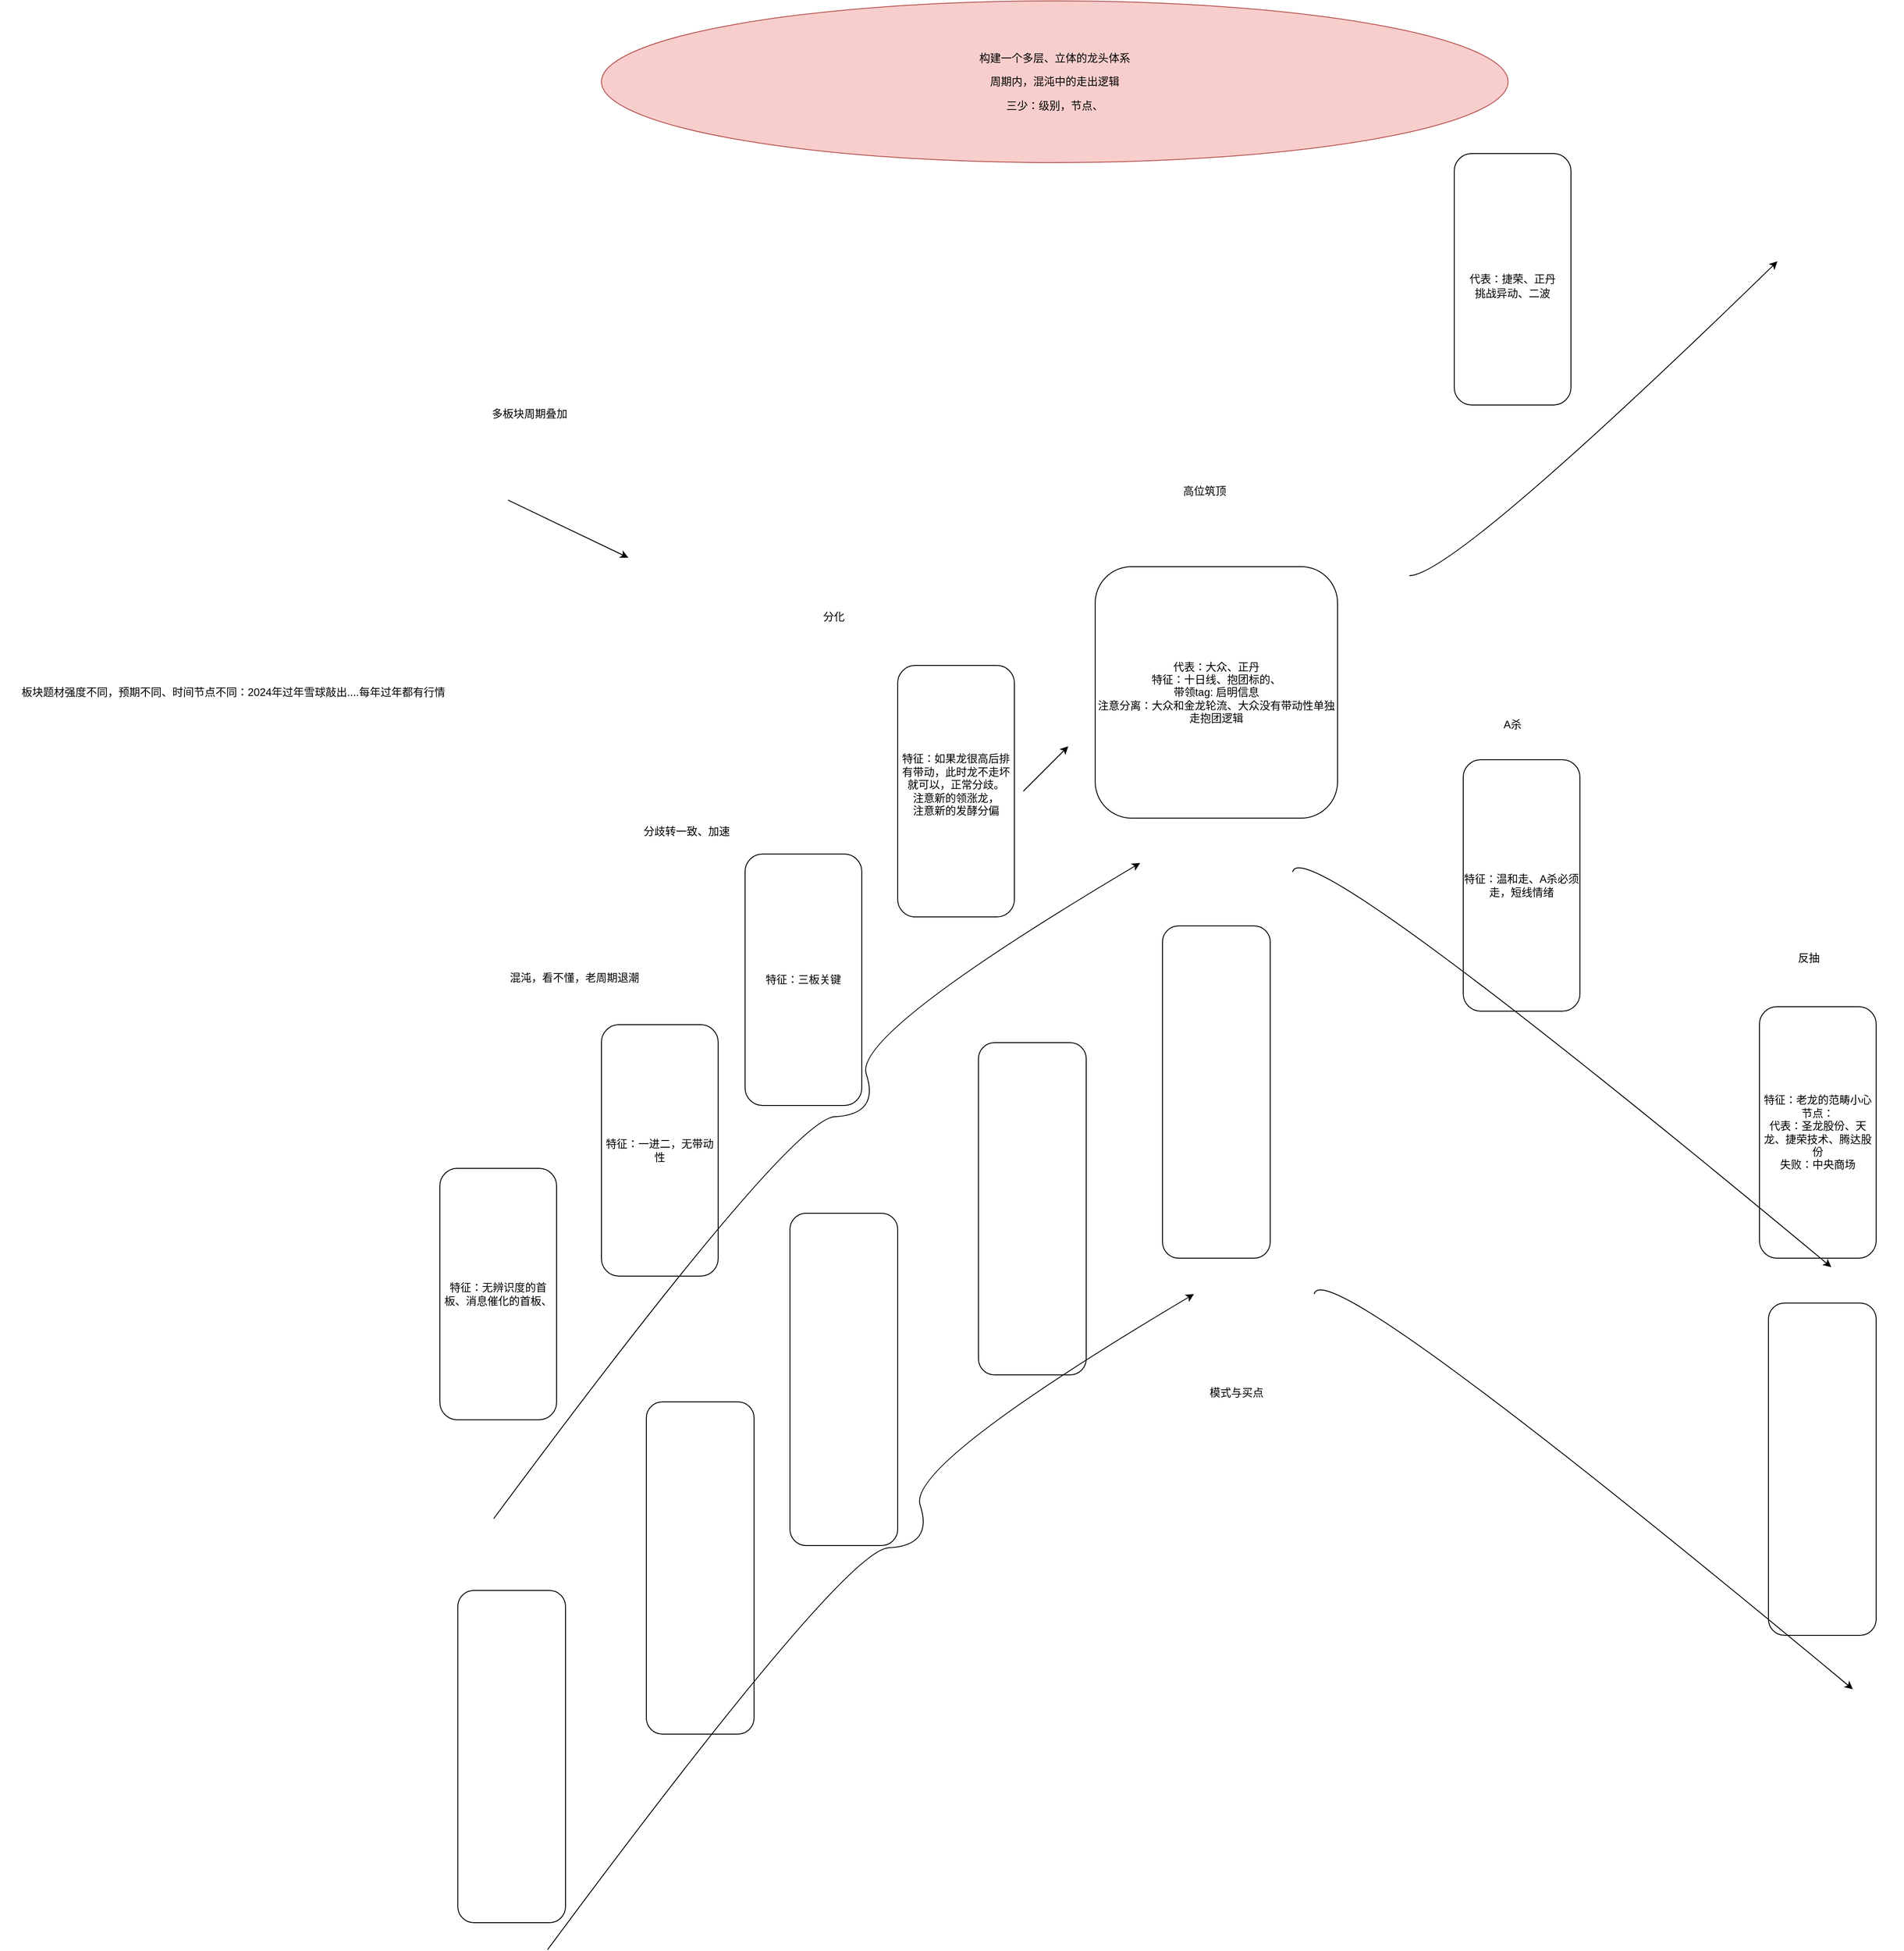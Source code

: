 <mxfile version="24.0.0" type="github">
  <diagram name="第 1 页" id="4kmrlVD3004NO4oH6EjP">
    <mxGraphModel dx="3572" dy="2567" grid="1" gridSize="10" guides="1" tooltips="1" connect="1" arrows="1" fold="1" page="1" pageScale="1" pageWidth="827" pageHeight="1169" math="0" shadow="0">
      <root>
        <mxCell id="0" />
        <mxCell id="1" parent="0" />
        <mxCell id="YwcNQk0zMhC-_pPFWzVF-1" value="特征：无辨识度的首板、消息催化的首板、" style="rounded=1;whiteSpace=wrap;html=1;" vertex="1" parent="1">
          <mxGeometry x="80" y="280" width="130" height="280" as="geometry" />
        </mxCell>
        <mxCell id="YwcNQk0zMhC-_pPFWzVF-2" value="特征：一进二，无带动性" style="rounded=1;whiteSpace=wrap;html=1;" vertex="1" parent="1">
          <mxGeometry x="260" y="120" width="130" height="280" as="geometry" />
        </mxCell>
        <mxCell id="YwcNQk0zMhC-_pPFWzVF-3" value="特征：三板关键" style="rounded=1;whiteSpace=wrap;html=1;" vertex="1" parent="1">
          <mxGeometry x="420" y="-70" width="130" height="280" as="geometry" />
        </mxCell>
        <mxCell id="YwcNQk0zMhC-_pPFWzVF-4" value="代表：大众、正丹&lt;div&gt;特征：十日线、抱团标的、&lt;/div&gt;&lt;div&gt;带领tag: 启明信息&lt;/div&gt;&lt;div&gt;注意分离：大众和金龙轮流、大众没有带动性单独走抱团逻辑&lt;/div&gt;" style="rounded=1;whiteSpace=wrap;html=1;" vertex="1" parent="1">
          <mxGeometry x="810" y="-390" width="270" height="280" as="geometry" />
        </mxCell>
        <mxCell id="YwcNQk0zMhC-_pPFWzVF-5" value="特征：温和走、A杀必须走，短线情绪" style="rounded=1;whiteSpace=wrap;html=1;" vertex="1" parent="1">
          <mxGeometry x="1220" y="-175" width="130" height="280" as="geometry" />
        </mxCell>
        <mxCell id="YwcNQk0zMhC-_pPFWzVF-6" value="混沌，看不懂，老周期退潮" style="text;html=1;align=center;verticalAlign=middle;whiteSpace=wrap;rounded=0;" vertex="1" parent="1">
          <mxGeometry x="90" y="30" width="280" height="75" as="geometry" />
        </mxCell>
        <mxCell id="YwcNQk0zMhC-_pPFWzVF-7" value="分歧转一致、加速" style="text;html=1;align=center;verticalAlign=middle;whiteSpace=wrap;rounded=0;" vertex="1" parent="1">
          <mxGeometry x="250" y="-121" width="210" height="51" as="geometry" />
        </mxCell>
        <mxCell id="YwcNQk0zMhC-_pPFWzVF-8" value="特征：如果龙很高后排有带动，此时龙不走坏就可以，正常分歧。&lt;div&gt;注意新的领涨龙，&lt;/div&gt;&lt;div&gt;注意新的发酵分偏&lt;/div&gt;&lt;div&gt;&lt;br&gt;&lt;/div&gt;" style="rounded=1;whiteSpace=wrap;html=1;" vertex="1" parent="1">
          <mxGeometry x="590" y="-280" width="130" height="280" as="geometry" />
        </mxCell>
        <mxCell id="YwcNQk0zMhC-_pPFWzVF-9" value="分化" style="text;html=1;align=center;verticalAlign=middle;whiteSpace=wrap;rounded=0;" vertex="1" parent="1">
          <mxGeometry x="414" y="-360" width="210" height="51" as="geometry" />
        </mxCell>
        <mxCell id="YwcNQk0zMhC-_pPFWzVF-10" value="高位筑顶" style="text;html=1;align=center;verticalAlign=middle;whiteSpace=wrap;rounded=0;" vertex="1" parent="1">
          <mxGeometry x="827" y="-500" width="210" height="51" as="geometry" />
        </mxCell>
        <mxCell id="YwcNQk0zMhC-_pPFWzVF-11" value="代表：捷荣、正丹" style="rounded=1;whiteSpace=wrap;html=1;" vertex="1" parent="1">
          <mxGeometry x="1210" y="-850" width="130" height="280" as="geometry" />
        </mxCell>
        <mxCell id="YwcNQk0zMhC-_pPFWzVF-12" value="挑战异动、二波" style="text;html=1;align=center;verticalAlign=middle;whiteSpace=wrap;rounded=0;" vertex="1" parent="1">
          <mxGeometry x="1170" y="-720" width="210" height="51" as="geometry" />
        </mxCell>
        <mxCell id="YwcNQk0zMhC-_pPFWzVF-13" value="A杀" style="text;html=1;align=center;verticalAlign=middle;whiteSpace=wrap;rounded=0;" vertex="1" parent="1">
          <mxGeometry x="1170" y="-240" width="210" height="51" as="geometry" />
        </mxCell>
        <mxCell id="YwcNQk0zMhC-_pPFWzVF-14" value="特征：老龙的范畴小心&lt;div&gt;节点：&lt;/div&gt;&lt;div&gt;代表：圣龙股份、天龙、捷荣技术、腾达股份&lt;/div&gt;&lt;div&gt;失败：中央商场&lt;/div&gt;" style="rounded=1;whiteSpace=wrap;html=1;" vertex="1" parent="1">
          <mxGeometry x="1550" y="100" width="130" height="280" as="geometry" />
        </mxCell>
        <mxCell id="YwcNQk0zMhC-_pPFWzVF-15" value="反抽" style="text;html=1;align=center;verticalAlign=middle;whiteSpace=wrap;rounded=0;" vertex="1" parent="1">
          <mxGeometry x="1500" y="20" width="210" height="51" as="geometry" />
        </mxCell>
        <mxCell id="YwcNQk0zMhC-_pPFWzVF-17" value="" style="curved=1;endArrow=classic;html=1;rounded=0;" edge="1" parent="1">
          <mxGeometry width="50" height="50" relative="1" as="geometry">
            <mxPoint x="140" y="670" as="sourcePoint" />
            <mxPoint x="860" y="-60" as="targetPoint" />
            <Array as="points">
              <mxPoint x="470" y="225" />
              <mxPoint x="570" y="220" />
              <mxPoint x="540" y="130" />
            </Array>
          </mxGeometry>
        </mxCell>
        <mxCell id="YwcNQk0zMhC-_pPFWzVF-19" value="" style="curved=1;endArrow=classic;html=1;rounded=0;" edge="1" parent="1">
          <mxGeometry width="50" height="50" relative="1" as="geometry">
            <mxPoint x="1030" y="-50" as="sourcePoint" />
            <mxPoint x="1630" y="390" as="targetPoint" />
            <Array as="points">
              <mxPoint x="1040" y="-100" />
            </Array>
          </mxGeometry>
        </mxCell>
        <mxCell id="YwcNQk0zMhC-_pPFWzVF-20" value="" style="rounded=1;whiteSpace=wrap;html=1;" vertex="1" parent="1">
          <mxGeometry x="100" y="750" width="120" height="370" as="geometry" />
        </mxCell>
        <mxCell id="YwcNQk0zMhC-_pPFWzVF-21" value="" style="rounded=1;whiteSpace=wrap;html=1;" vertex="1" parent="1">
          <mxGeometry x="310" y="540" width="120" height="370" as="geometry" />
        </mxCell>
        <mxCell id="YwcNQk0zMhC-_pPFWzVF-22" value="" style="rounded=1;whiteSpace=wrap;html=1;" vertex="1" parent="1">
          <mxGeometry x="470" y="330" width="120" height="370" as="geometry" />
        </mxCell>
        <mxCell id="YwcNQk0zMhC-_pPFWzVF-23" value="" style="rounded=1;whiteSpace=wrap;html=1;" vertex="1" parent="1">
          <mxGeometry x="680" y="140" width="120" height="370" as="geometry" />
        </mxCell>
        <mxCell id="YwcNQk0zMhC-_pPFWzVF-24" value="" style="rounded=1;whiteSpace=wrap;html=1;" vertex="1" parent="1">
          <mxGeometry x="885" y="10" width="120" height="370" as="geometry" />
        </mxCell>
        <mxCell id="YwcNQk0zMhC-_pPFWzVF-25" value="" style="curved=1;endArrow=classic;html=1;rounded=0;" edge="1" parent="1">
          <mxGeometry width="50" height="50" relative="1" as="geometry">
            <mxPoint x="1160" y="-380" as="sourcePoint" />
            <mxPoint x="1570" y="-730" as="targetPoint" />
            <Array as="points">
              <mxPoint x="1210" y="-380" />
            </Array>
          </mxGeometry>
        </mxCell>
        <mxCell id="YwcNQk0zMhC-_pPFWzVF-26" value="多板块周期叠加" style="text;html=1;align=center;verticalAlign=middle;whiteSpace=wrap;rounded=0;" vertex="1" parent="1">
          <mxGeometry x="-80" y="-650" width="520" height="179" as="geometry" />
        </mxCell>
        <mxCell id="YwcNQk0zMhC-_pPFWzVF-27" value="" style="endArrow=classic;html=1;rounded=0;" edge="1" parent="1">
          <mxGeometry width="50" height="50" relative="1" as="geometry">
            <mxPoint x="730" y="-140" as="sourcePoint" />
            <mxPoint x="780" y="-190" as="targetPoint" />
          </mxGeometry>
        </mxCell>
        <mxCell id="YwcNQk0zMhC-_pPFWzVF-28" value="" style="endArrow=classic;html=1;rounded=0;exitX=0.454;exitY=1.039;exitDx=0;exitDy=0;exitPerimeter=0;" edge="1" parent="1" source="YwcNQk0zMhC-_pPFWzVF-26">
          <mxGeometry width="50" height="50" relative="1" as="geometry">
            <mxPoint x="220" y="-430" as="sourcePoint" />
            <mxPoint x="290" y="-400" as="targetPoint" />
          </mxGeometry>
        </mxCell>
        <mxCell id="YwcNQk0zMhC-_pPFWzVF-29" value="模式与买点" style="text;html=1;align=center;verticalAlign=middle;whiteSpace=wrap;rounded=0;" vertex="1" parent="1">
          <mxGeometry x="885" y="510" width="165" height="40" as="geometry" />
        </mxCell>
        <mxCell id="YwcNQk0zMhC-_pPFWzVF-30" value="" style="rounded=1;whiteSpace=wrap;html=1;" vertex="1" parent="1">
          <mxGeometry x="1560" y="430" width="120" height="370" as="geometry" />
        </mxCell>
        <mxCell id="YwcNQk0zMhC-_pPFWzVF-32" value="" style="curved=1;endArrow=classic;html=1;rounded=0;" edge="1" parent="1">
          <mxGeometry width="50" height="50" relative="1" as="geometry">
            <mxPoint x="200" y="1150" as="sourcePoint" />
            <mxPoint x="920" y="420" as="targetPoint" />
            <Array as="points">
              <mxPoint x="530" y="705" />
              <mxPoint x="630" y="700" />
              <mxPoint x="600" y="610" />
            </Array>
          </mxGeometry>
        </mxCell>
        <mxCell id="YwcNQk0zMhC-_pPFWzVF-33" value="" style="curved=1;endArrow=classic;html=1;rounded=0;" edge="1" parent="1">
          <mxGeometry width="50" height="50" relative="1" as="geometry">
            <mxPoint x="1054" y="420" as="sourcePoint" />
            <mxPoint x="1654" y="860" as="targetPoint" />
            <Array as="points">
              <mxPoint x="1064" y="370" />
            </Array>
          </mxGeometry>
        </mxCell>
        <mxCell id="YwcNQk0zMhC-_pPFWzVF-34" value="板块题材强度不同，预期不同、时间节点不同：2024年过年雪球敲出....每年过年都有行情" style="text;html=1;align=center;verticalAlign=middle;whiteSpace=wrap;rounded=0;" vertex="1" parent="1">
          <mxGeometry x="-410" y="-339.5" width="520" height="179" as="geometry" />
        </mxCell>
        <mxCell id="YwcNQk0zMhC-_pPFWzVF-35" value="&lt;p data-pm-slice=&quot;1 1 []&quot; data-indentation=&quot;1&quot; class=&quot;&quot;&gt;构建一个多层、立体的龙头体系&lt;/p&gt;&lt;p data-indentation=&quot;1&quot; class=&quot;&quot;&gt;&lt;/p&gt;&lt;p data-indentation=&quot;1&quot; class=&quot;&quot;&gt;周期内，混沌中的走出逻辑&lt;/p&gt;&lt;p data-indentation=&quot;1&quot; class=&quot;&quot;&gt;三少：级别，节点、&lt;/p&gt;" style="ellipse;whiteSpace=wrap;html=1;fillColor=#f8cecc;strokeColor=#b85450;" vertex="1" parent="1">
          <mxGeometry x="260" y="-1020" width="1010" height="180" as="geometry" />
        </mxCell>
      </root>
    </mxGraphModel>
  </diagram>
</mxfile>
